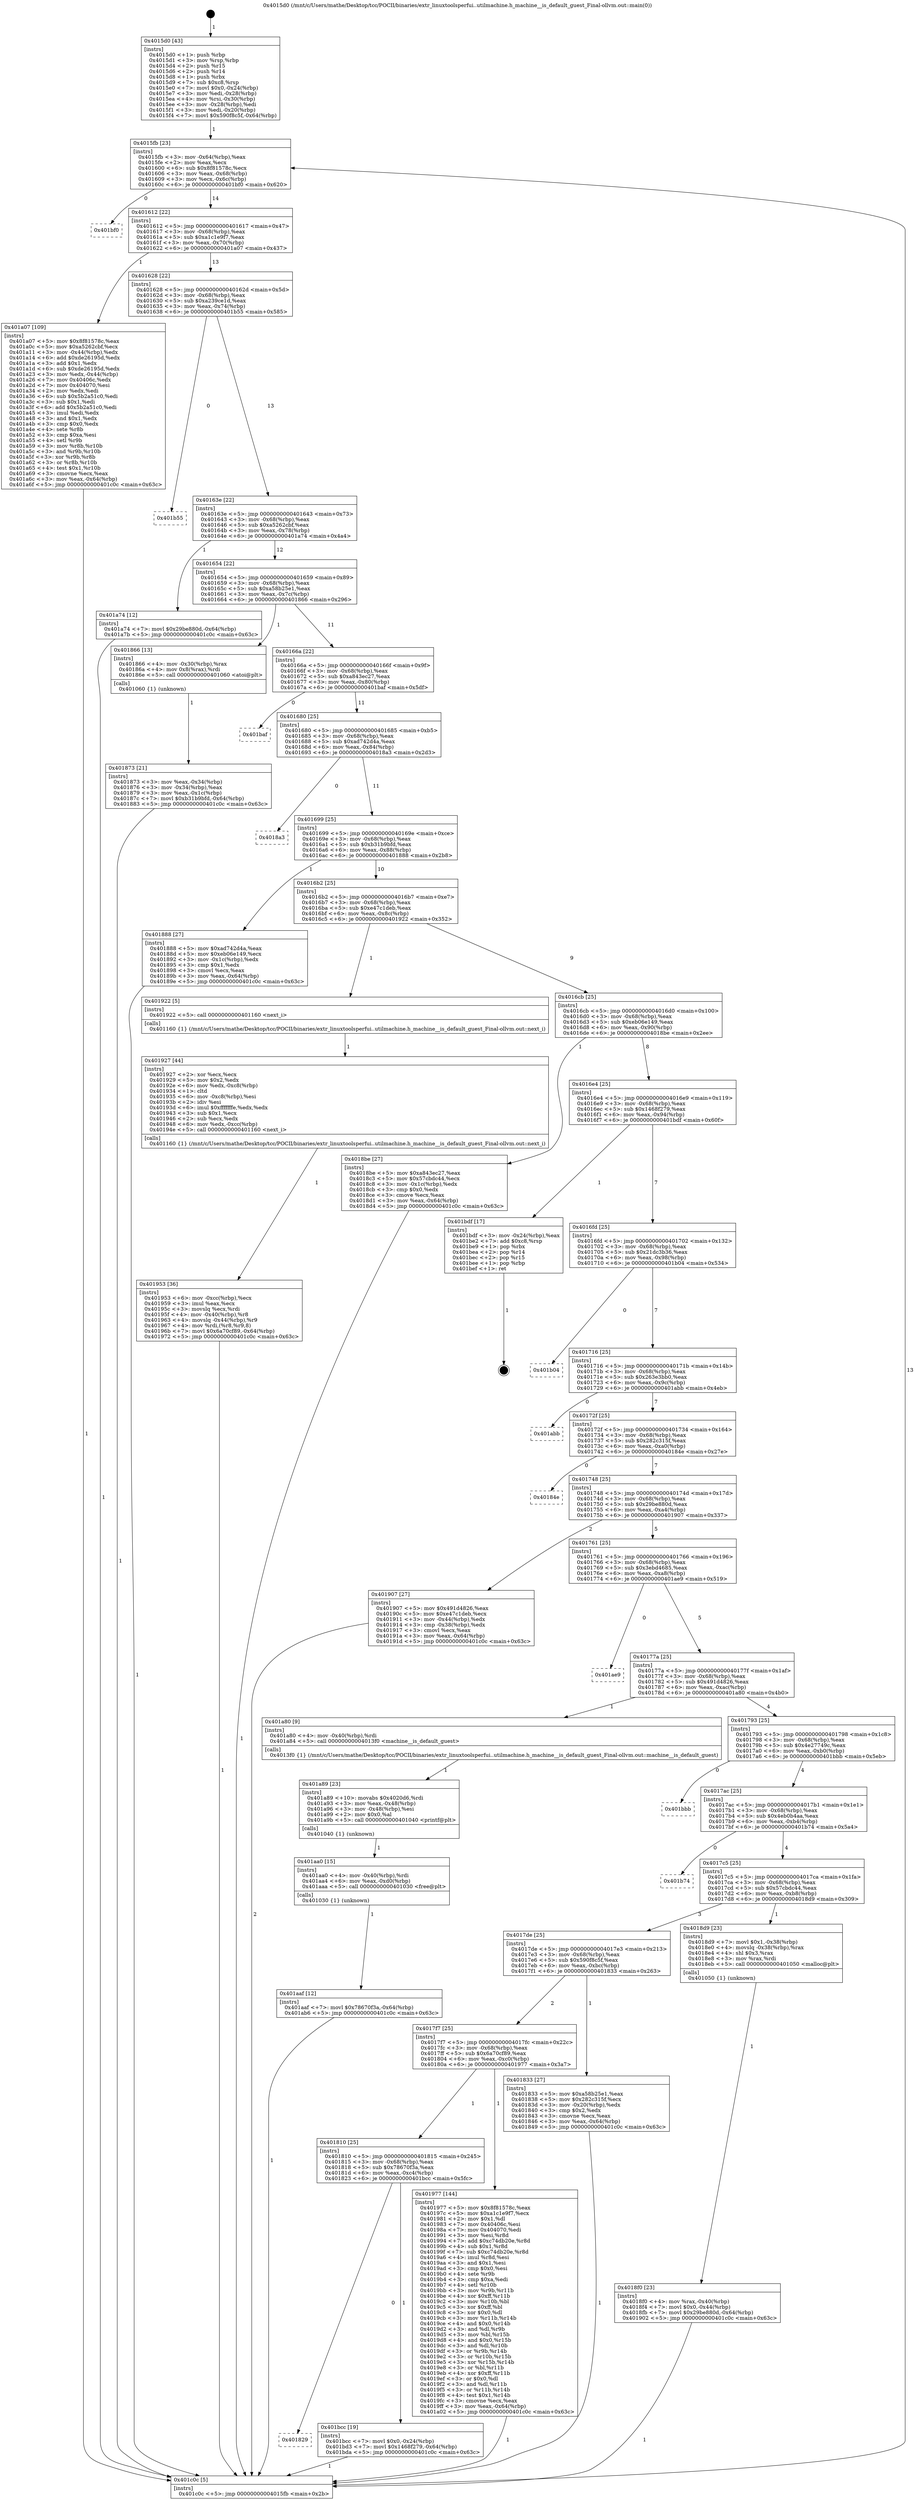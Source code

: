 digraph "0x4015d0" {
  label = "0x4015d0 (/mnt/c/Users/mathe/Desktop/tcc/POCII/binaries/extr_linuxtoolsperfui..utilmachine.h_machine__is_default_guest_Final-ollvm.out::main(0))"
  labelloc = "t"
  node[shape=record]

  Entry [label="",width=0.3,height=0.3,shape=circle,fillcolor=black,style=filled]
  "0x4015fb" [label="{
     0x4015fb [23]\l
     | [instrs]\l
     &nbsp;&nbsp;0x4015fb \<+3\>: mov -0x64(%rbp),%eax\l
     &nbsp;&nbsp;0x4015fe \<+2\>: mov %eax,%ecx\l
     &nbsp;&nbsp;0x401600 \<+6\>: sub $0x8f81578c,%ecx\l
     &nbsp;&nbsp;0x401606 \<+3\>: mov %eax,-0x68(%rbp)\l
     &nbsp;&nbsp;0x401609 \<+3\>: mov %ecx,-0x6c(%rbp)\l
     &nbsp;&nbsp;0x40160c \<+6\>: je 0000000000401bf0 \<main+0x620\>\l
  }"]
  "0x401bf0" [label="{
     0x401bf0\l
  }", style=dashed]
  "0x401612" [label="{
     0x401612 [22]\l
     | [instrs]\l
     &nbsp;&nbsp;0x401612 \<+5\>: jmp 0000000000401617 \<main+0x47\>\l
     &nbsp;&nbsp;0x401617 \<+3\>: mov -0x68(%rbp),%eax\l
     &nbsp;&nbsp;0x40161a \<+5\>: sub $0xa1c1e9f7,%eax\l
     &nbsp;&nbsp;0x40161f \<+3\>: mov %eax,-0x70(%rbp)\l
     &nbsp;&nbsp;0x401622 \<+6\>: je 0000000000401a07 \<main+0x437\>\l
  }"]
  Exit [label="",width=0.3,height=0.3,shape=circle,fillcolor=black,style=filled,peripheries=2]
  "0x401a07" [label="{
     0x401a07 [109]\l
     | [instrs]\l
     &nbsp;&nbsp;0x401a07 \<+5\>: mov $0x8f81578c,%eax\l
     &nbsp;&nbsp;0x401a0c \<+5\>: mov $0xa5262cbf,%ecx\l
     &nbsp;&nbsp;0x401a11 \<+3\>: mov -0x44(%rbp),%edx\l
     &nbsp;&nbsp;0x401a14 \<+6\>: add $0xde26195d,%edx\l
     &nbsp;&nbsp;0x401a1a \<+3\>: add $0x1,%edx\l
     &nbsp;&nbsp;0x401a1d \<+6\>: sub $0xde26195d,%edx\l
     &nbsp;&nbsp;0x401a23 \<+3\>: mov %edx,-0x44(%rbp)\l
     &nbsp;&nbsp;0x401a26 \<+7\>: mov 0x40406c,%edx\l
     &nbsp;&nbsp;0x401a2d \<+7\>: mov 0x404070,%esi\l
     &nbsp;&nbsp;0x401a34 \<+2\>: mov %edx,%edi\l
     &nbsp;&nbsp;0x401a36 \<+6\>: sub $0x5b2a51c0,%edi\l
     &nbsp;&nbsp;0x401a3c \<+3\>: sub $0x1,%edi\l
     &nbsp;&nbsp;0x401a3f \<+6\>: add $0x5b2a51c0,%edi\l
     &nbsp;&nbsp;0x401a45 \<+3\>: imul %edi,%edx\l
     &nbsp;&nbsp;0x401a48 \<+3\>: and $0x1,%edx\l
     &nbsp;&nbsp;0x401a4b \<+3\>: cmp $0x0,%edx\l
     &nbsp;&nbsp;0x401a4e \<+4\>: sete %r8b\l
     &nbsp;&nbsp;0x401a52 \<+3\>: cmp $0xa,%esi\l
     &nbsp;&nbsp;0x401a55 \<+4\>: setl %r9b\l
     &nbsp;&nbsp;0x401a59 \<+3\>: mov %r8b,%r10b\l
     &nbsp;&nbsp;0x401a5c \<+3\>: and %r9b,%r10b\l
     &nbsp;&nbsp;0x401a5f \<+3\>: xor %r9b,%r8b\l
     &nbsp;&nbsp;0x401a62 \<+3\>: or %r8b,%r10b\l
     &nbsp;&nbsp;0x401a65 \<+4\>: test $0x1,%r10b\l
     &nbsp;&nbsp;0x401a69 \<+3\>: cmovne %ecx,%eax\l
     &nbsp;&nbsp;0x401a6c \<+3\>: mov %eax,-0x64(%rbp)\l
     &nbsp;&nbsp;0x401a6f \<+5\>: jmp 0000000000401c0c \<main+0x63c\>\l
  }"]
  "0x401628" [label="{
     0x401628 [22]\l
     | [instrs]\l
     &nbsp;&nbsp;0x401628 \<+5\>: jmp 000000000040162d \<main+0x5d\>\l
     &nbsp;&nbsp;0x40162d \<+3\>: mov -0x68(%rbp),%eax\l
     &nbsp;&nbsp;0x401630 \<+5\>: sub $0xa239ce1d,%eax\l
     &nbsp;&nbsp;0x401635 \<+3\>: mov %eax,-0x74(%rbp)\l
     &nbsp;&nbsp;0x401638 \<+6\>: je 0000000000401b55 \<main+0x585\>\l
  }"]
  "0x401829" [label="{
     0x401829\l
  }", style=dashed]
  "0x401b55" [label="{
     0x401b55\l
  }", style=dashed]
  "0x40163e" [label="{
     0x40163e [22]\l
     | [instrs]\l
     &nbsp;&nbsp;0x40163e \<+5\>: jmp 0000000000401643 \<main+0x73\>\l
     &nbsp;&nbsp;0x401643 \<+3\>: mov -0x68(%rbp),%eax\l
     &nbsp;&nbsp;0x401646 \<+5\>: sub $0xa5262cbf,%eax\l
     &nbsp;&nbsp;0x40164b \<+3\>: mov %eax,-0x78(%rbp)\l
     &nbsp;&nbsp;0x40164e \<+6\>: je 0000000000401a74 \<main+0x4a4\>\l
  }"]
  "0x401bcc" [label="{
     0x401bcc [19]\l
     | [instrs]\l
     &nbsp;&nbsp;0x401bcc \<+7\>: movl $0x0,-0x24(%rbp)\l
     &nbsp;&nbsp;0x401bd3 \<+7\>: movl $0x1468f279,-0x64(%rbp)\l
     &nbsp;&nbsp;0x401bda \<+5\>: jmp 0000000000401c0c \<main+0x63c\>\l
  }"]
  "0x401a74" [label="{
     0x401a74 [12]\l
     | [instrs]\l
     &nbsp;&nbsp;0x401a74 \<+7\>: movl $0x29be880d,-0x64(%rbp)\l
     &nbsp;&nbsp;0x401a7b \<+5\>: jmp 0000000000401c0c \<main+0x63c\>\l
  }"]
  "0x401654" [label="{
     0x401654 [22]\l
     | [instrs]\l
     &nbsp;&nbsp;0x401654 \<+5\>: jmp 0000000000401659 \<main+0x89\>\l
     &nbsp;&nbsp;0x401659 \<+3\>: mov -0x68(%rbp),%eax\l
     &nbsp;&nbsp;0x40165c \<+5\>: sub $0xa58b25e1,%eax\l
     &nbsp;&nbsp;0x401661 \<+3\>: mov %eax,-0x7c(%rbp)\l
     &nbsp;&nbsp;0x401664 \<+6\>: je 0000000000401866 \<main+0x296\>\l
  }"]
  "0x401aaf" [label="{
     0x401aaf [12]\l
     | [instrs]\l
     &nbsp;&nbsp;0x401aaf \<+7\>: movl $0x78670f3a,-0x64(%rbp)\l
     &nbsp;&nbsp;0x401ab6 \<+5\>: jmp 0000000000401c0c \<main+0x63c\>\l
  }"]
  "0x401866" [label="{
     0x401866 [13]\l
     | [instrs]\l
     &nbsp;&nbsp;0x401866 \<+4\>: mov -0x30(%rbp),%rax\l
     &nbsp;&nbsp;0x40186a \<+4\>: mov 0x8(%rax),%rdi\l
     &nbsp;&nbsp;0x40186e \<+5\>: call 0000000000401060 \<atoi@plt\>\l
     | [calls]\l
     &nbsp;&nbsp;0x401060 \{1\} (unknown)\l
  }"]
  "0x40166a" [label="{
     0x40166a [22]\l
     | [instrs]\l
     &nbsp;&nbsp;0x40166a \<+5\>: jmp 000000000040166f \<main+0x9f\>\l
     &nbsp;&nbsp;0x40166f \<+3\>: mov -0x68(%rbp),%eax\l
     &nbsp;&nbsp;0x401672 \<+5\>: sub $0xa843ec27,%eax\l
     &nbsp;&nbsp;0x401677 \<+3\>: mov %eax,-0x80(%rbp)\l
     &nbsp;&nbsp;0x40167a \<+6\>: je 0000000000401baf \<main+0x5df\>\l
  }"]
  "0x401aa0" [label="{
     0x401aa0 [15]\l
     | [instrs]\l
     &nbsp;&nbsp;0x401aa0 \<+4\>: mov -0x40(%rbp),%rdi\l
     &nbsp;&nbsp;0x401aa4 \<+6\>: mov %eax,-0xd0(%rbp)\l
     &nbsp;&nbsp;0x401aaa \<+5\>: call 0000000000401030 \<free@plt\>\l
     | [calls]\l
     &nbsp;&nbsp;0x401030 \{1\} (unknown)\l
  }"]
  "0x401baf" [label="{
     0x401baf\l
  }", style=dashed]
  "0x401680" [label="{
     0x401680 [25]\l
     | [instrs]\l
     &nbsp;&nbsp;0x401680 \<+5\>: jmp 0000000000401685 \<main+0xb5\>\l
     &nbsp;&nbsp;0x401685 \<+3\>: mov -0x68(%rbp),%eax\l
     &nbsp;&nbsp;0x401688 \<+5\>: sub $0xad742d4a,%eax\l
     &nbsp;&nbsp;0x40168d \<+6\>: mov %eax,-0x84(%rbp)\l
     &nbsp;&nbsp;0x401693 \<+6\>: je 00000000004018a3 \<main+0x2d3\>\l
  }"]
  "0x401a89" [label="{
     0x401a89 [23]\l
     | [instrs]\l
     &nbsp;&nbsp;0x401a89 \<+10\>: movabs $0x4020d6,%rdi\l
     &nbsp;&nbsp;0x401a93 \<+3\>: mov %eax,-0x48(%rbp)\l
     &nbsp;&nbsp;0x401a96 \<+3\>: mov -0x48(%rbp),%esi\l
     &nbsp;&nbsp;0x401a99 \<+2\>: mov $0x0,%al\l
     &nbsp;&nbsp;0x401a9b \<+5\>: call 0000000000401040 \<printf@plt\>\l
     | [calls]\l
     &nbsp;&nbsp;0x401040 \{1\} (unknown)\l
  }"]
  "0x4018a3" [label="{
     0x4018a3\l
  }", style=dashed]
  "0x401699" [label="{
     0x401699 [25]\l
     | [instrs]\l
     &nbsp;&nbsp;0x401699 \<+5\>: jmp 000000000040169e \<main+0xce\>\l
     &nbsp;&nbsp;0x40169e \<+3\>: mov -0x68(%rbp),%eax\l
     &nbsp;&nbsp;0x4016a1 \<+5\>: sub $0xb31b9bfd,%eax\l
     &nbsp;&nbsp;0x4016a6 \<+6\>: mov %eax,-0x88(%rbp)\l
     &nbsp;&nbsp;0x4016ac \<+6\>: je 0000000000401888 \<main+0x2b8\>\l
  }"]
  "0x401810" [label="{
     0x401810 [25]\l
     | [instrs]\l
     &nbsp;&nbsp;0x401810 \<+5\>: jmp 0000000000401815 \<main+0x245\>\l
     &nbsp;&nbsp;0x401815 \<+3\>: mov -0x68(%rbp),%eax\l
     &nbsp;&nbsp;0x401818 \<+5\>: sub $0x78670f3a,%eax\l
     &nbsp;&nbsp;0x40181d \<+6\>: mov %eax,-0xc4(%rbp)\l
     &nbsp;&nbsp;0x401823 \<+6\>: je 0000000000401bcc \<main+0x5fc\>\l
  }"]
  "0x401888" [label="{
     0x401888 [27]\l
     | [instrs]\l
     &nbsp;&nbsp;0x401888 \<+5\>: mov $0xad742d4a,%eax\l
     &nbsp;&nbsp;0x40188d \<+5\>: mov $0xeb06e149,%ecx\l
     &nbsp;&nbsp;0x401892 \<+3\>: mov -0x1c(%rbp),%edx\l
     &nbsp;&nbsp;0x401895 \<+3\>: cmp $0x1,%edx\l
     &nbsp;&nbsp;0x401898 \<+3\>: cmovl %ecx,%eax\l
     &nbsp;&nbsp;0x40189b \<+3\>: mov %eax,-0x64(%rbp)\l
     &nbsp;&nbsp;0x40189e \<+5\>: jmp 0000000000401c0c \<main+0x63c\>\l
  }"]
  "0x4016b2" [label="{
     0x4016b2 [25]\l
     | [instrs]\l
     &nbsp;&nbsp;0x4016b2 \<+5\>: jmp 00000000004016b7 \<main+0xe7\>\l
     &nbsp;&nbsp;0x4016b7 \<+3\>: mov -0x68(%rbp),%eax\l
     &nbsp;&nbsp;0x4016ba \<+5\>: sub $0xe47c1deb,%eax\l
     &nbsp;&nbsp;0x4016bf \<+6\>: mov %eax,-0x8c(%rbp)\l
     &nbsp;&nbsp;0x4016c5 \<+6\>: je 0000000000401922 \<main+0x352\>\l
  }"]
  "0x401977" [label="{
     0x401977 [144]\l
     | [instrs]\l
     &nbsp;&nbsp;0x401977 \<+5\>: mov $0x8f81578c,%eax\l
     &nbsp;&nbsp;0x40197c \<+5\>: mov $0xa1c1e9f7,%ecx\l
     &nbsp;&nbsp;0x401981 \<+2\>: mov $0x1,%dl\l
     &nbsp;&nbsp;0x401983 \<+7\>: mov 0x40406c,%esi\l
     &nbsp;&nbsp;0x40198a \<+7\>: mov 0x404070,%edi\l
     &nbsp;&nbsp;0x401991 \<+3\>: mov %esi,%r8d\l
     &nbsp;&nbsp;0x401994 \<+7\>: add $0xc74db20e,%r8d\l
     &nbsp;&nbsp;0x40199b \<+4\>: sub $0x1,%r8d\l
     &nbsp;&nbsp;0x40199f \<+7\>: sub $0xc74db20e,%r8d\l
     &nbsp;&nbsp;0x4019a6 \<+4\>: imul %r8d,%esi\l
     &nbsp;&nbsp;0x4019aa \<+3\>: and $0x1,%esi\l
     &nbsp;&nbsp;0x4019ad \<+3\>: cmp $0x0,%esi\l
     &nbsp;&nbsp;0x4019b0 \<+4\>: sete %r9b\l
     &nbsp;&nbsp;0x4019b4 \<+3\>: cmp $0xa,%edi\l
     &nbsp;&nbsp;0x4019b7 \<+4\>: setl %r10b\l
     &nbsp;&nbsp;0x4019bb \<+3\>: mov %r9b,%r11b\l
     &nbsp;&nbsp;0x4019be \<+4\>: xor $0xff,%r11b\l
     &nbsp;&nbsp;0x4019c2 \<+3\>: mov %r10b,%bl\l
     &nbsp;&nbsp;0x4019c5 \<+3\>: xor $0xff,%bl\l
     &nbsp;&nbsp;0x4019c8 \<+3\>: xor $0x0,%dl\l
     &nbsp;&nbsp;0x4019cb \<+3\>: mov %r11b,%r14b\l
     &nbsp;&nbsp;0x4019ce \<+4\>: and $0x0,%r14b\l
     &nbsp;&nbsp;0x4019d2 \<+3\>: and %dl,%r9b\l
     &nbsp;&nbsp;0x4019d5 \<+3\>: mov %bl,%r15b\l
     &nbsp;&nbsp;0x4019d8 \<+4\>: and $0x0,%r15b\l
     &nbsp;&nbsp;0x4019dc \<+3\>: and %dl,%r10b\l
     &nbsp;&nbsp;0x4019df \<+3\>: or %r9b,%r14b\l
     &nbsp;&nbsp;0x4019e2 \<+3\>: or %r10b,%r15b\l
     &nbsp;&nbsp;0x4019e5 \<+3\>: xor %r15b,%r14b\l
     &nbsp;&nbsp;0x4019e8 \<+3\>: or %bl,%r11b\l
     &nbsp;&nbsp;0x4019eb \<+4\>: xor $0xff,%r11b\l
     &nbsp;&nbsp;0x4019ef \<+3\>: or $0x0,%dl\l
     &nbsp;&nbsp;0x4019f2 \<+3\>: and %dl,%r11b\l
     &nbsp;&nbsp;0x4019f5 \<+3\>: or %r11b,%r14b\l
     &nbsp;&nbsp;0x4019f8 \<+4\>: test $0x1,%r14b\l
     &nbsp;&nbsp;0x4019fc \<+3\>: cmovne %ecx,%eax\l
     &nbsp;&nbsp;0x4019ff \<+3\>: mov %eax,-0x64(%rbp)\l
     &nbsp;&nbsp;0x401a02 \<+5\>: jmp 0000000000401c0c \<main+0x63c\>\l
  }"]
  "0x401922" [label="{
     0x401922 [5]\l
     | [instrs]\l
     &nbsp;&nbsp;0x401922 \<+5\>: call 0000000000401160 \<next_i\>\l
     | [calls]\l
     &nbsp;&nbsp;0x401160 \{1\} (/mnt/c/Users/mathe/Desktop/tcc/POCII/binaries/extr_linuxtoolsperfui..utilmachine.h_machine__is_default_guest_Final-ollvm.out::next_i)\l
  }"]
  "0x4016cb" [label="{
     0x4016cb [25]\l
     | [instrs]\l
     &nbsp;&nbsp;0x4016cb \<+5\>: jmp 00000000004016d0 \<main+0x100\>\l
     &nbsp;&nbsp;0x4016d0 \<+3\>: mov -0x68(%rbp),%eax\l
     &nbsp;&nbsp;0x4016d3 \<+5\>: sub $0xeb06e149,%eax\l
     &nbsp;&nbsp;0x4016d8 \<+6\>: mov %eax,-0x90(%rbp)\l
     &nbsp;&nbsp;0x4016de \<+6\>: je 00000000004018be \<main+0x2ee\>\l
  }"]
  "0x401953" [label="{
     0x401953 [36]\l
     | [instrs]\l
     &nbsp;&nbsp;0x401953 \<+6\>: mov -0xcc(%rbp),%ecx\l
     &nbsp;&nbsp;0x401959 \<+3\>: imul %eax,%ecx\l
     &nbsp;&nbsp;0x40195c \<+3\>: movslq %ecx,%rdi\l
     &nbsp;&nbsp;0x40195f \<+4\>: mov -0x40(%rbp),%r8\l
     &nbsp;&nbsp;0x401963 \<+4\>: movslq -0x44(%rbp),%r9\l
     &nbsp;&nbsp;0x401967 \<+4\>: mov %rdi,(%r8,%r9,8)\l
     &nbsp;&nbsp;0x40196b \<+7\>: movl $0x6a70cf89,-0x64(%rbp)\l
     &nbsp;&nbsp;0x401972 \<+5\>: jmp 0000000000401c0c \<main+0x63c\>\l
  }"]
  "0x4018be" [label="{
     0x4018be [27]\l
     | [instrs]\l
     &nbsp;&nbsp;0x4018be \<+5\>: mov $0xa843ec27,%eax\l
     &nbsp;&nbsp;0x4018c3 \<+5\>: mov $0x57cbdc44,%ecx\l
     &nbsp;&nbsp;0x4018c8 \<+3\>: mov -0x1c(%rbp),%edx\l
     &nbsp;&nbsp;0x4018cb \<+3\>: cmp $0x0,%edx\l
     &nbsp;&nbsp;0x4018ce \<+3\>: cmove %ecx,%eax\l
     &nbsp;&nbsp;0x4018d1 \<+3\>: mov %eax,-0x64(%rbp)\l
     &nbsp;&nbsp;0x4018d4 \<+5\>: jmp 0000000000401c0c \<main+0x63c\>\l
  }"]
  "0x4016e4" [label="{
     0x4016e4 [25]\l
     | [instrs]\l
     &nbsp;&nbsp;0x4016e4 \<+5\>: jmp 00000000004016e9 \<main+0x119\>\l
     &nbsp;&nbsp;0x4016e9 \<+3\>: mov -0x68(%rbp),%eax\l
     &nbsp;&nbsp;0x4016ec \<+5\>: sub $0x1468f279,%eax\l
     &nbsp;&nbsp;0x4016f1 \<+6\>: mov %eax,-0x94(%rbp)\l
     &nbsp;&nbsp;0x4016f7 \<+6\>: je 0000000000401bdf \<main+0x60f\>\l
  }"]
  "0x401927" [label="{
     0x401927 [44]\l
     | [instrs]\l
     &nbsp;&nbsp;0x401927 \<+2\>: xor %ecx,%ecx\l
     &nbsp;&nbsp;0x401929 \<+5\>: mov $0x2,%edx\l
     &nbsp;&nbsp;0x40192e \<+6\>: mov %edx,-0xc8(%rbp)\l
     &nbsp;&nbsp;0x401934 \<+1\>: cltd\l
     &nbsp;&nbsp;0x401935 \<+6\>: mov -0xc8(%rbp),%esi\l
     &nbsp;&nbsp;0x40193b \<+2\>: idiv %esi\l
     &nbsp;&nbsp;0x40193d \<+6\>: imul $0xfffffffe,%edx,%edx\l
     &nbsp;&nbsp;0x401943 \<+3\>: sub $0x1,%ecx\l
     &nbsp;&nbsp;0x401946 \<+2\>: sub %ecx,%edx\l
     &nbsp;&nbsp;0x401948 \<+6\>: mov %edx,-0xcc(%rbp)\l
     &nbsp;&nbsp;0x40194e \<+5\>: call 0000000000401160 \<next_i\>\l
     | [calls]\l
     &nbsp;&nbsp;0x401160 \{1\} (/mnt/c/Users/mathe/Desktop/tcc/POCII/binaries/extr_linuxtoolsperfui..utilmachine.h_machine__is_default_guest_Final-ollvm.out::next_i)\l
  }"]
  "0x401bdf" [label="{
     0x401bdf [17]\l
     | [instrs]\l
     &nbsp;&nbsp;0x401bdf \<+3\>: mov -0x24(%rbp),%eax\l
     &nbsp;&nbsp;0x401be2 \<+7\>: add $0xc8,%rsp\l
     &nbsp;&nbsp;0x401be9 \<+1\>: pop %rbx\l
     &nbsp;&nbsp;0x401bea \<+2\>: pop %r14\l
     &nbsp;&nbsp;0x401bec \<+2\>: pop %r15\l
     &nbsp;&nbsp;0x401bee \<+1\>: pop %rbp\l
     &nbsp;&nbsp;0x401bef \<+1\>: ret\l
  }"]
  "0x4016fd" [label="{
     0x4016fd [25]\l
     | [instrs]\l
     &nbsp;&nbsp;0x4016fd \<+5\>: jmp 0000000000401702 \<main+0x132\>\l
     &nbsp;&nbsp;0x401702 \<+3\>: mov -0x68(%rbp),%eax\l
     &nbsp;&nbsp;0x401705 \<+5\>: sub $0x21dc3b36,%eax\l
     &nbsp;&nbsp;0x40170a \<+6\>: mov %eax,-0x98(%rbp)\l
     &nbsp;&nbsp;0x401710 \<+6\>: je 0000000000401b04 \<main+0x534\>\l
  }"]
  "0x4018f0" [label="{
     0x4018f0 [23]\l
     | [instrs]\l
     &nbsp;&nbsp;0x4018f0 \<+4\>: mov %rax,-0x40(%rbp)\l
     &nbsp;&nbsp;0x4018f4 \<+7\>: movl $0x0,-0x44(%rbp)\l
     &nbsp;&nbsp;0x4018fb \<+7\>: movl $0x29be880d,-0x64(%rbp)\l
     &nbsp;&nbsp;0x401902 \<+5\>: jmp 0000000000401c0c \<main+0x63c\>\l
  }"]
  "0x401b04" [label="{
     0x401b04\l
  }", style=dashed]
  "0x401716" [label="{
     0x401716 [25]\l
     | [instrs]\l
     &nbsp;&nbsp;0x401716 \<+5\>: jmp 000000000040171b \<main+0x14b\>\l
     &nbsp;&nbsp;0x40171b \<+3\>: mov -0x68(%rbp),%eax\l
     &nbsp;&nbsp;0x40171e \<+5\>: sub $0x263e3bb0,%eax\l
     &nbsp;&nbsp;0x401723 \<+6\>: mov %eax,-0x9c(%rbp)\l
     &nbsp;&nbsp;0x401729 \<+6\>: je 0000000000401abb \<main+0x4eb\>\l
  }"]
  "0x401873" [label="{
     0x401873 [21]\l
     | [instrs]\l
     &nbsp;&nbsp;0x401873 \<+3\>: mov %eax,-0x34(%rbp)\l
     &nbsp;&nbsp;0x401876 \<+3\>: mov -0x34(%rbp),%eax\l
     &nbsp;&nbsp;0x401879 \<+3\>: mov %eax,-0x1c(%rbp)\l
     &nbsp;&nbsp;0x40187c \<+7\>: movl $0xb31b9bfd,-0x64(%rbp)\l
     &nbsp;&nbsp;0x401883 \<+5\>: jmp 0000000000401c0c \<main+0x63c\>\l
  }"]
  "0x401abb" [label="{
     0x401abb\l
  }", style=dashed]
  "0x40172f" [label="{
     0x40172f [25]\l
     | [instrs]\l
     &nbsp;&nbsp;0x40172f \<+5\>: jmp 0000000000401734 \<main+0x164\>\l
     &nbsp;&nbsp;0x401734 \<+3\>: mov -0x68(%rbp),%eax\l
     &nbsp;&nbsp;0x401737 \<+5\>: sub $0x282c315f,%eax\l
     &nbsp;&nbsp;0x40173c \<+6\>: mov %eax,-0xa0(%rbp)\l
     &nbsp;&nbsp;0x401742 \<+6\>: je 000000000040184e \<main+0x27e\>\l
  }"]
  "0x4015d0" [label="{
     0x4015d0 [43]\l
     | [instrs]\l
     &nbsp;&nbsp;0x4015d0 \<+1\>: push %rbp\l
     &nbsp;&nbsp;0x4015d1 \<+3\>: mov %rsp,%rbp\l
     &nbsp;&nbsp;0x4015d4 \<+2\>: push %r15\l
     &nbsp;&nbsp;0x4015d6 \<+2\>: push %r14\l
     &nbsp;&nbsp;0x4015d8 \<+1\>: push %rbx\l
     &nbsp;&nbsp;0x4015d9 \<+7\>: sub $0xc8,%rsp\l
     &nbsp;&nbsp;0x4015e0 \<+7\>: movl $0x0,-0x24(%rbp)\l
     &nbsp;&nbsp;0x4015e7 \<+3\>: mov %edi,-0x28(%rbp)\l
     &nbsp;&nbsp;0x4015ea \<+4\>: mov %rsi,-0x30(%rbp)\l
     &nbsp;&nbsp;0x4015ee \<+3\>: mov -0x28(%rbp),%edi\l
     &nbsp;&nbsp;0x4015f1 \<+3\>: mov %edi,-0x20(%rbp)\l
     &nbsp;&nbsp;0x4015f4 \<+7\>: movl $0x590f8c5f,-0x64(%rbp)\l
  }"]
  "0x40184e" [label="{
     0x40184e\l
  }", style=dashed]
  "0x401748" [label="{
     0x401748 [25]\l
     | [instrs]\l
     &nbsp;&nbsp;0x401748 \<+5\>: jmp 000000000040174d \<main+0x17d\>\l
     &nbsp;&nbsp;0x40174d \<+3\>: mov -0x68(%rbp),%eax\l
     &nbsp;&nbsp;0x401750 \<+5\>: sub $0x29be880d,%eax\l
     &nbsp;&nbsp;0x401755 \<+6\>: mov %eax,-0xa4(%rbp)\l
     &nbsp;&nbsp;0x40175b \<+6\>: je 0000000000401907 \<main+0x337\>\l
  }"]
  "0x401c0c" [label="{
     0x401c0c [5]\l
     | [instrs]\l
     &nbsp;&nbsp;0x401c0c \<+5\>: jmp 00000000004015fb \<main+0x2b\>\l
  }"]
  "0x401907" [label="{
     0x401907 [27]\l
     | [instrs]\l
     &nbsp;&nbsp;0x401907 \<+5\>: mov $0x491d4826,%eax\l
     &nbsp;&nbsp;0x40190c \<+5\>: mov $0xe47c1deb,%ecx\l
     &nbsp;&nbsp;0x401911 \<+3\>: mov -0x44(%rbp),%edx\l
     &nbsp;&nbsp;0x401914 \<+3\>: cmp -0x38(%rbp),%edx\l
     &nbsp;&nbsp;0x401917 \<+3\>: cmovl %ecx,%eax\l
     &nbsp;&nbsp;0x40191a \<+3\>: mov %eax,-0x64(%rbp)\l
     &nbsp;&nbsp;0x40191d \<+5\>: jmp 0000000000401c0c \<main+0x63c\>\l
  }"]
  "0x401761" [label="{
     0x401761 [25]\l
     | [instrs]\l
     &nbsp;&nbsp;0x401761 \<+5\>: jmp 0000000000401766 \<main+0x196\>\l
     &nbsp;&nbsp;0x401766 \<+3\>: mov -0x68(%rbp),%eax\l
     &nbsp;&nbsp;0x401769 \<+5\>: sub $0x3ebd4685,%eax\l
     &nbsp;&nbsp;0x40176e \<+6\>: mov %eax,-0xa8(%rbp)\l
     &nbsp;&nbsp;0x401774 \<+6\>: je 0000000000401ae9 \<main+0x519\>\l
  }"]
  "0x4017f7" [label="{
     0x4017f7 [25]\l
     | [instrs]\l
     &nbsp;&nbsp;0x4017f7 \<+5\>: jmp 00000000004017fc \<main+0x22c\>\l
     &nbsp;&nbsp;0x4017fc \<+3\>: mov -0x68(%rbp),%eax\l
     &nbsp;&nbsp;0x4017ff \<+5\>: sub $0x6a70cf89,%eax\l
     &nbsp;&nbsp;0x401804 \<+6\>: mov %eax,-0xc0(%rbp)\l
     &nbsp;&nbsp;0x40180a \<+6\>: je 0000000000401977 \<main+0x3a7\>\l
  }"]
  "0x401ae9" [label="{
     0x401ae9\l
  }", style=dashed]
  "0x40177a" [label="{
     0x40177a [25]\l
     | [instrs]\l
     &nbsp;&nbsp;0x40177a \<+5\>: jmp 000000000040177f \<main+0x1af\>\l
     &nbsp;&nbsp;0x40177f \<+3\>: mov -0x68(%rbp),%eax\l
     &nbsp;&nbsp;0x401782 \<+5\>: sub $0x491d4826,%eax\l
     &nbsp;&nbsp;0x401787 \<+6\>: mov %eax,-0xac(%rbp)\l
     &nbsp;&nbsp;0x40178d \<+6\>: je 0000000000401a80 \<main+0x4b0\>\l
  }"]
  "0x401833" [label="{
     0x401833 [27]\l
     | [instrs]\l
     &nbsp;&nbsp;0x401833 \<+5\>: mov $0xa58b25e1,%eax\l
     &nbsp;&nbsp;0x401838 \<+5\>: mov $0x282c315f,%ecx\l
     &nbsp;&nbsp;0x40183d \<+3\>: mov -0x20(%rbp),%edx\l
     &nbsp;&nbsp;0x401840 \<+3\>: cmp $0x2,%edx\l
     &nbsp;&nbsp;0x401843 \<+3\>: cmovne %ecx,%eax\l
     &nbsp;&nbsp;0x401846 \<+3\>: mov %eax,-0x64(%rbp)\l
     &nbsp;&nbsp;0x401849 \<+5\>: jmp 0000000000401c0c \<main+0x63c\>\l
  }"]
  "0x401a80" [label="{
     0x401a80 [9]\l
     | [instrs]\l
     &nbsp;&nbsp;0x401a80 \<+4\>: mov -0x40(%rbp),%rdi\l
     &nbsp;&nbsp;0x401a84 \<+5\>: call 00000000004013f0 \<machine__is_default_guest\>\l
     | [calls]\l
     &nbsp;&nbsp;0x4013f0 \{1\} (/mnt/c/Users/mathe/Desktop/tcc/POCII/binaries/extr_linuxtoolsperfui..utilmachine.h_machine__is_default_guest_Final-ollvm.out::machine__is_default_guest)\l
  }"]
  "0x401793" [label="{
     0x401793 [25]\l
     | [instrs]\l
     &nbsp;&nbsp;0x401793 \<+5\>: jmp 0000000000401798 \<main+0x1c8\>\l
     &nbsp;&nbsp;0x401798 \<+3\>: mov -0x68(%rbp),%eax\l
     &nbsp;&nbsp;0x40179b \<+5\>: sub $0x4e27749c,%eax\l
     &nbsp;&nbsp;0x4017a0 \<+6\>: mov %eax,-0xb0(%rbp)\l
     &nbsp;&nbsp;0x4017a6 \<+6\>: je 0000000000401bbb \<main+0x5eb\>\l
  }"]
  "0x4017de" [label="{
     0x4017de [25]\l
     | [instrs]\l
     &nbsp;&nbsp;0x4017de \<+5\>: jmp 00000000004017e3 \<main+0x213\>\l
     &nbsp;&nbsp;0x4017e3 \<+3\>: mov -0x68(%rbp),%eax\l
     &nbsp;&nbsp;0x4017e6 \<+5\>: sub $0x590f8c5f,%eax\l
     &nbsp;&nbsp;0x4017eb \<+6\>: mov %eax,-0xbc(%rbp)\l
     &nbsp;&nbsp;0x4017f1 \<+6\>: je 0000000000401833 \<main+0x263\>\l
  }"]
  "0x401bbb" [label="{
     0x401bbb\l
  }", style=dashed]
  "0x4017ac" [label="{
     0x4017ac [25]\l
     | [instrs]\l
     &nbsp;&nbsp;0x4017ac \<+5\>: jmp 00000000004017b1 \<main+0x1e1\>\l
     &nbsp;&nbsp;0x4017b1 \<+3\>: mov -0x68(%rbp),%eax\l
     &nbsp;&nbsp;0x4017b4 \<+5\>: sub $0x4eb0b4aa,%eax\l
     &nbsp;&nbsp;0x4017b9 \<+6\>: mov %eax,-0xb4(%rbp)\l
     &nbsp;&nbsp;0x4017bf \<+6\>: je 0000000000401b74 \<main+0x5a4\>\l
  }"]
  "0x4018d9" [label="{
     0x4018d9 [23]\l
     | [instrs]\l
     &nbsp;&nbsp;0x4018d9 \<+7\>: movl $0x1,-0x38(%rbp)\l
     &nbsp;&nbsp;0x4018e0 \<+4\>: movslq -0x38(%rbp),%rax\l
     &nbsp;&nbsp;0x4018e4 \<+4\>: shl $0x3,%rax\l
     &nbsp;&nbsp;0x4018e8 \<+3\>: mov %rax,%rdi\l
     &nbsp;&nbsp;0x4018eb \<+5\>: call 0000000000401050 \<malloc@plt\>\l
     | [calls]\l
     &nbsp;&nbsp;0x401050 \{1\} (unknown)\l
  }"]
  "0x401b74" [label="{
     0x401b74\l
  }", style=dashed]
  "0x4017c5" [label="{
     0x4017c5 [25]\l
     | [instrs]\l
     &nbsp;&nbsp;0x4017c5 \<+5\>: jmp 00000000004017ca \<main+0x1fa\>\l
     &nbsp;&nbsp;0x4017ca \<+3\>: mov -0x68(%rbp),%eax\l
     &nbsp;&nbsp;0x4017cd \<+5\>: sub $0x57cbdc44,%eax\l
     &nbsp;&nbsp;0x4017d2 \<+6\>: mov %eax,-0xb8(%rbp)\l
     &nbsp;&nbsp;0x4017d8 \<+6\>: je 00000000004018d9 \<main+0x309\>\l
  }"]
  Entry -> "0x4015d0" [label=" 1"]
  "0x4015fb" -> "0x401bf0" [label=" 0"]
  "0x4015fb" -> "0x401612" [label=" 14"]
  "0x401bdf" -> Exit [label=" 1"]
  "0x401612" -> "0x401a07" [label=" 1"]
  "0x401612" -> "0x401628" [label=" 13"]
  "0x401bcc" -> "0x401c0c" [label=" 1"]
  "0x401628" -> "0x401b55" [label=" 0"]
  "0x401628" -> "0x40163e" [label=" 13"]
  "0x401810" -> "0x401829" [label=" 0"]
  "0x40163e" -> "0x401a74" [label=" 1"]
  "0x40163e" -> "0x401654" [label=" 12"]
  "0x401810" -> "0x401bcc" [label=" 1"]
  "0x401654" -> "0x401866" [label=" 1"]
  "0x401654" -> "0x40166a" [label=" 11"]
  "0x401aaf" -> "0x401c0c" [label=" 1"]
  "0x40166a" -> "0x401baf" [label=" 0"]
  "0x40166a" -> "0x401680" [label=" 11"]
  "0x401aa0" -> "0x401aaf" [label=" 1"]
  "0x401680" -> "0x4018a3" [label=" 0"]
  "0x401680" -> "0x401699" [label=" 11"]
  "0x401a89" -> "0x401aa0" [label=" 1"]
  "0x401699" -> "0x401888" [label=" 1"]
  "0x401699" -> "0x4016b2" [label=" 10"]
  "0x401a80" -> "0x401a89" [label=" 1"]
  "0x4016b2" -> "0x401922" [label=" 1"]
  "0x4016b2" -> "0x4016cb" [label=" 9"]
  "0x401a74" -> "0x401c0c" [label=" 1"]
  "0x4016cb" -> "0x4018be" [label=" 1"]
  "0x4016cb" -> "0x4016e4" [label=" 8"]
  "0x401977" -> "0x401c0c" [label=" 1"]
  "0x4016e4" -> "0x401bdf" [label=" 1"]
  "0x4016e4" -> "0x4016fd" [label=" 7"]
  "0x4017f7" -> "0x401810" [label=" 1"]
  "0x4016fd" -> "0x401b04" [label=" 0"]
  "0x4016fd" -> "0x401716" [label=" 7"]
  "0x4017f7" -> "0x401977" [label=" 1"]
  "0x401716" -> "0x401abb" [label=" 0"]
  "0x401716" -> "0x40172f" [label=" 7"]
  "0x401a07" -> "0x401c0c" [label=" 1"]
  "0x40172f" -> "0x40184e" [label=" 0"]
  "0x40172f" -> "0x401748" [label=" 7"]
  "0x401953" -> "0x401c0c" [label=" 1"]
  "0x401748" -> "0x401907" [label=" 2"]
  "0x401748" -> "0x401761" [label=" 5"]
  "0x401927" -> "0x401953" [label=" 1"]
  "0x401761" -> "0x401ae9" [label=" 0"]
  "0x401761" -> "0x40177a" [label=" 5"]
  "0x401922" -> "0x401927" [label=" 1"]
  "0x40177a" -> "0x401a80" [label=" 1"]
  "0x40177a" -> "0x401793" [label=" 4"]
  "0x401907" -> "0x401c0c" [label=" 2"]
  "0x401793" -> "0x401bbb" [label=" 0"]
  "0x401793" -> "0x4017ac" [label=" 4"]
  "0x4018d9" -> "0x4018f0" [label=" 1"]
  "0x4017ac" -> "0x401b74" [label=" 0"]
  "0x4017ac" -> "0x4017c5" [label=" 4"]
  "0x4018be" -> "0x401c0c" [label=" 1"]
  "0x4017c5" -> "0x4018d9" [label=" 1"]
  "0x4017c5" -> "0x4017de" [label=" 3"]
  "0x4018f0" -> "0x401c0c" [label=" 1"]
  "0x4017de" -> "0x401833" [label=" 1"]
  "0x4017de" -> "0x4017f7" [label=" 2"]
  "0x401833" -> "0x401c0c" [label=" 1"]
  "0x4015d0" -> "0x4015fb" [label=" 1"]
  "0x401c0c" -> "0x4015fb" [label=" 13"]
  "0x401866" -> "0x401873" [label=" 1"]
  "0x401873" -> "0x401c0c" [label=" 1"]
  "0x401888" -> "0x401c0c" [label=" 1"]
}
